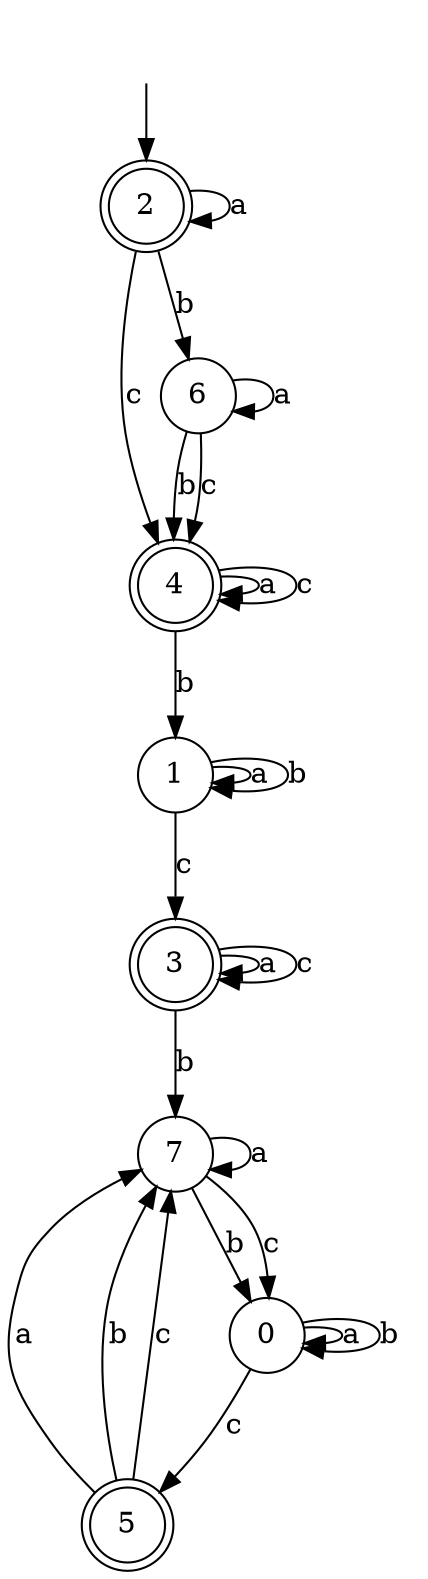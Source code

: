 digraph g {
__start [label=""shape=none]
	2[shape="doublecircle" label="2"]
	0[shape="circle" label="0"]
	1[shape="circle" label="1"]
	3[shape="doublecircle" label="3"]
	4[shape="doublecircle" label="4"]
	5[shape="doublecircle" label="5"]
	6[shape="circle" label="6"]
	7[shape="circle" label="7"]

__start -> 2
	0 -> 0 [label="a"]
	0 -> 0 [label="b"]
	0 -> 5 [label="c"]
	1 -> 1 [label="a"]
	1 -> 1 [label="b"]
	1 -> 3 [label="c"]
	2 -> 2 [label="a"]
	2 -> 6 [label="b"]
	2 -> 4 [label="c"]
	3 -> 3 [label="a"]
	3 -> 7 [label="b"]
	3 -> 3 [label="c"]
	4 -> 4 [label="a"]
	4 -> 1 [label="b"]
	4 -> 4 [label="c"]
	5 -> 7 [label="a"]
	5 -> 7 [label="b"]
	5 -> 7 [label="c"]
	6 -> 6 [label="a"]
	6 -> 4 [label="b"]
	6 -> 4 [label="c"]
	7 -> 7 [label="a"]
	7 -> 0 [label="b"]
	7 -> 0 [label="c"]
}
